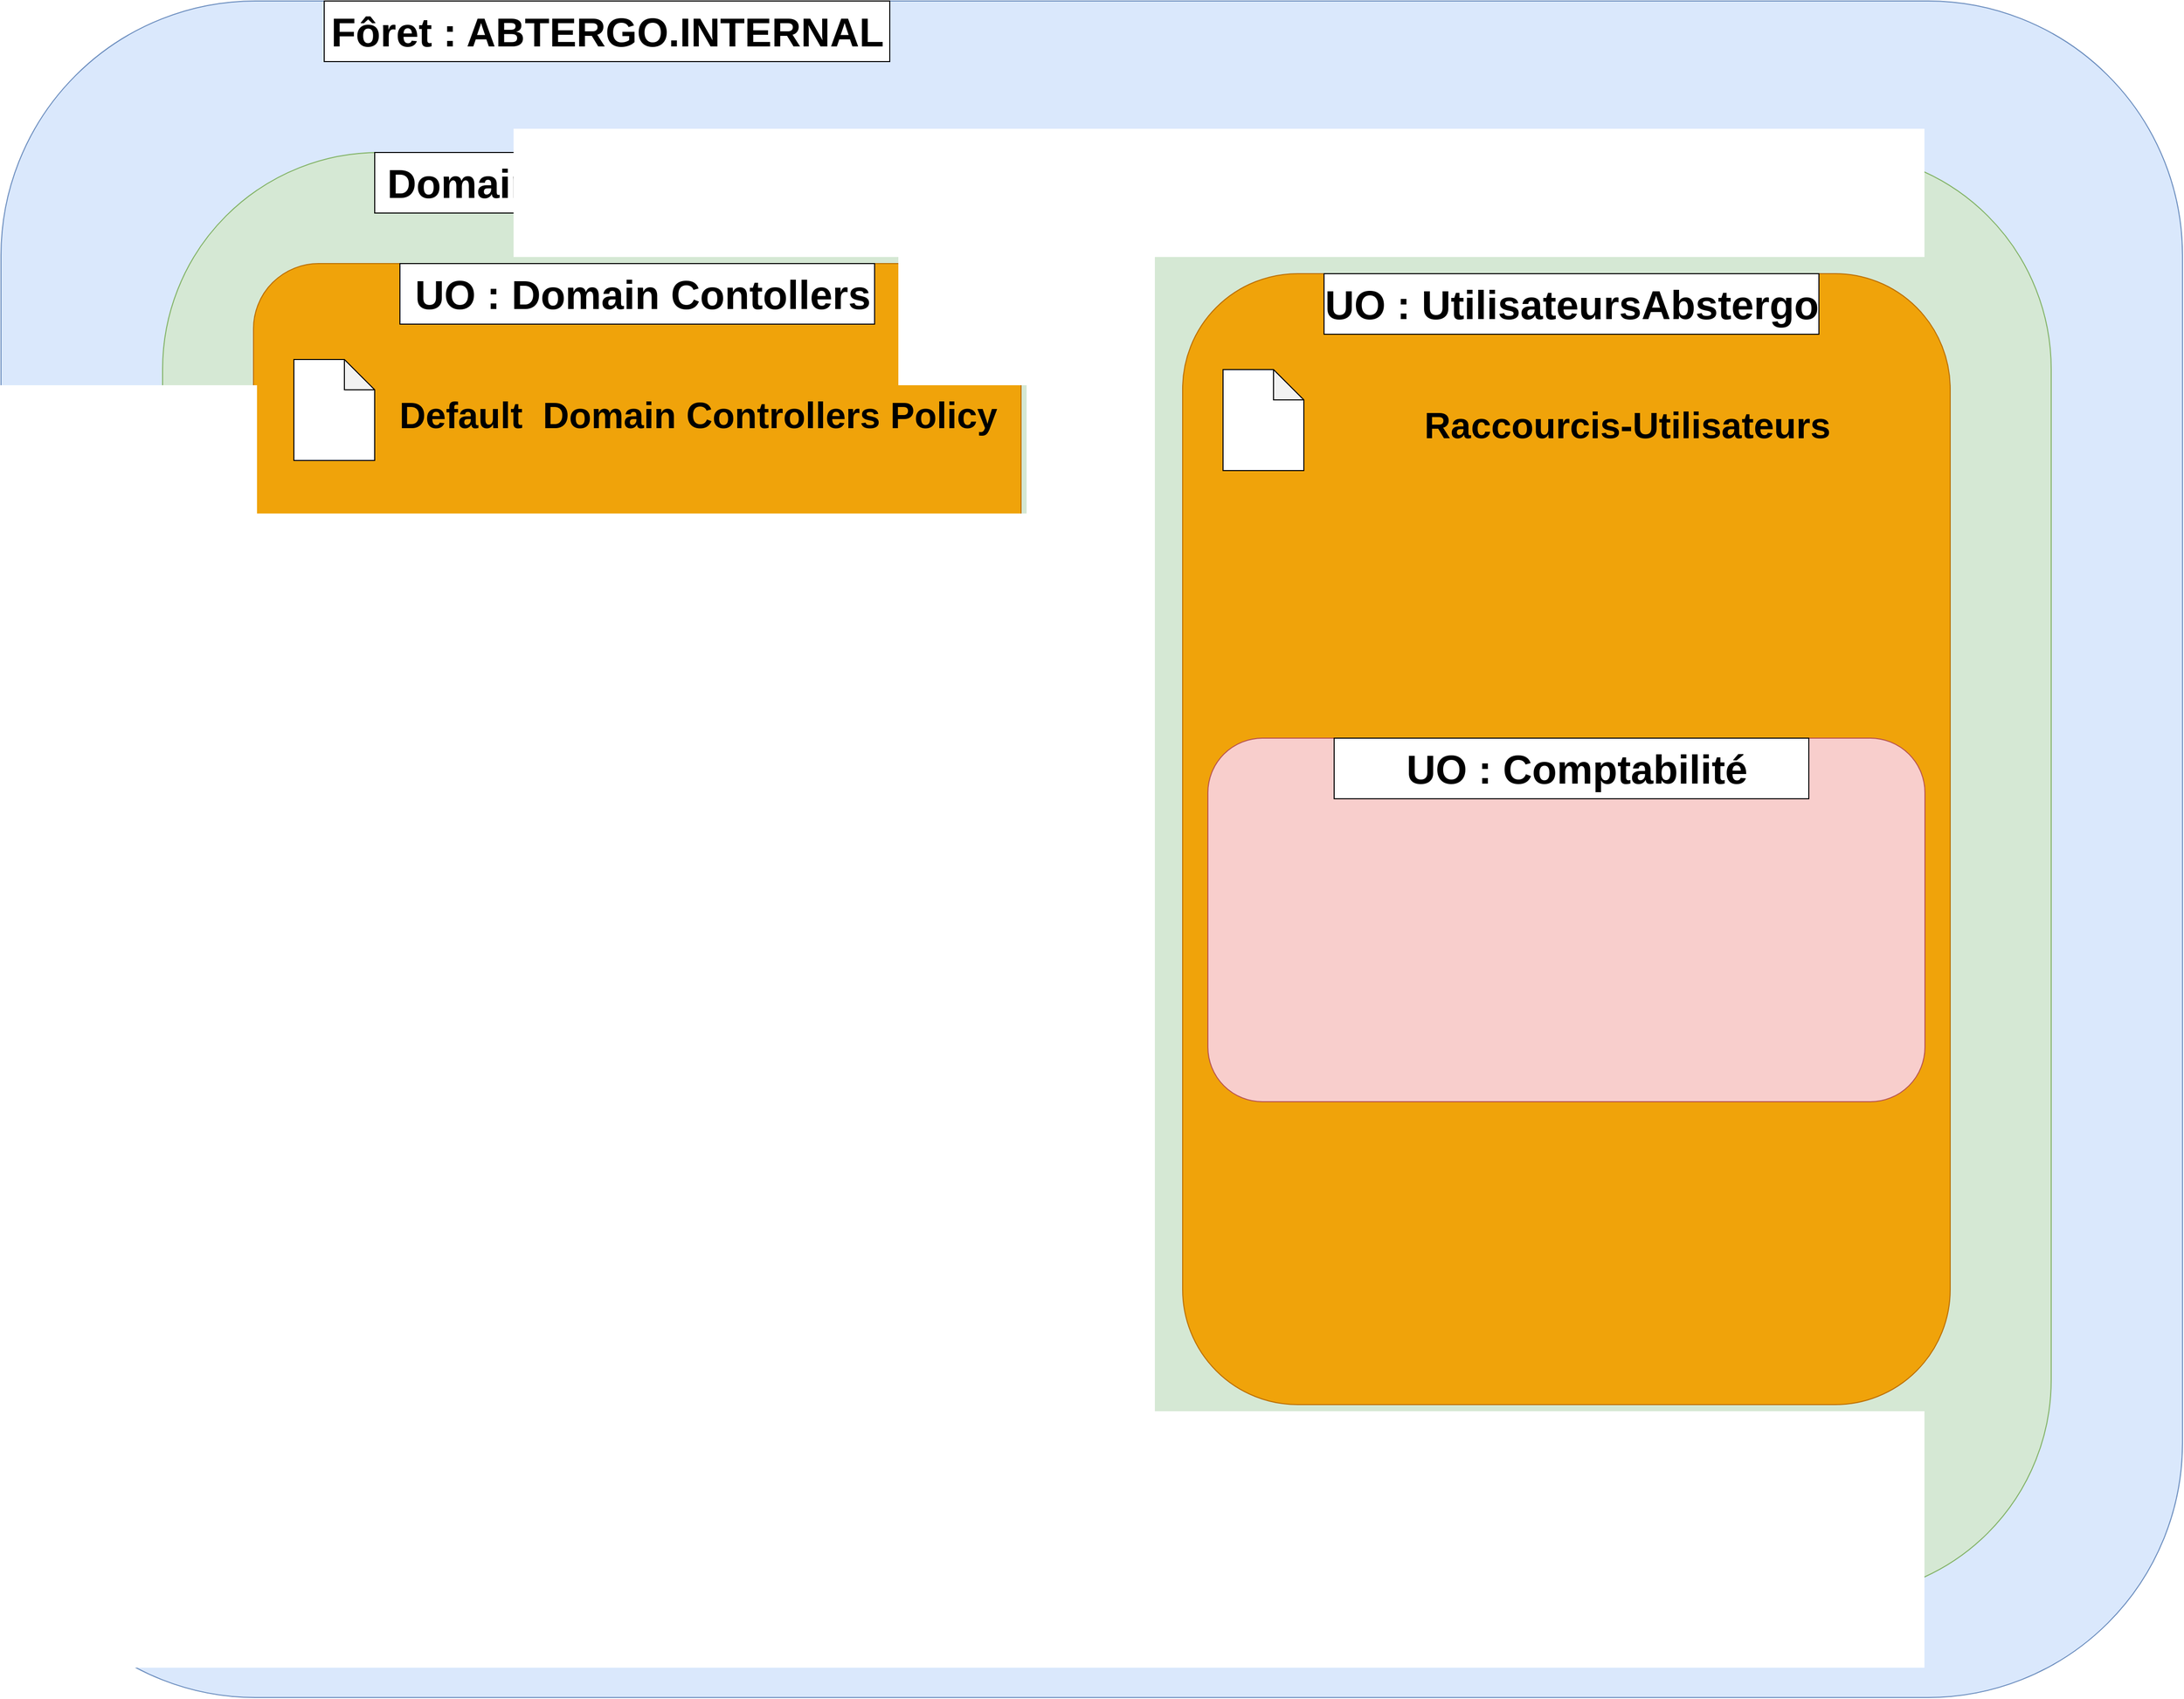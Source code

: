 <mxfile version="22.1.5" type="github">
  <diagram name="Page-1" id="c37626ed-c26b-45fb-9056-f9ebc6bb27b6">
    <mxGraphModel dx="1434" dy="750" grid="1" gridSize="10" guides="1" tooltips="1" connect="1" arrows="1" fold="1" page="1" pageScale="1" pageWidth="1100" pageHeight="850" background="none" math="0" shadow="0">
      <root>
        <mxCell id="0" />
        <mxCell id="1" parent="0" />
        <mxCell id="x7zYonf14OowoV8IFv3s-1" value="" style="rounded=1;whiteSpace=wrap;html=1;fillColor=#dae8fc;strokeColor=#6c8ebf;" vertex="1" parent="1">
          <mxGeometry x="30" y="20" width="2160" height="1680" as="geometry" />
        </mxCell>
        <mxCell id="x7zYonf14OowoV8IFv3s-14" value="" style="rounded=0;whiteSpace=wrap;html=1;" vertex="1" parent="1">
          <mxGeometry x="350" y="20" width="560" height="60" as="geometry" />
        </mxCell>
        <mxCell id="x7zYonf14OowoV8IFv3s-6" value="&lt;font style=&quot;font-size: 40px;&quot;&gt;Fôret : ABTERGO.INTERNAL&lt;/font&gt;" style="text;strokeColor=none;fillColor=none;html=1;fontSize=24;fontStyle=1;verticalAlign=middle;align=center;" vertex="1" parent="1">
          <mxGeometry x="400" y="30" width="460" height="40" as="geometry" />
        </mxCell>
        <mxCell id="x7zYonf14OowoV8IFv3s-15" value="" style="rounded=1;whiteSpace=wrap;html=1;fillColor=#d5e8d4;strokeColor=#82b366;" vertex="1" parent="1">
          <mxGeometry x="190" y="170" width="1870" height="1430" as="geometry" />
        </mxCell>
        <mxCell id="x7zYonf14OowoV8IFv3s-22" value="" style="rounded=0;whiteSpace=wrap;html=1;" vertex="1" parent="1">
          <mxGeometry x="400" y="170" width="640" height="60" as="geometry" />
        </mxCell>
        <mxCell id="x7zYonf14OowoV8IFv3s-21" value="&lt;font style=&quot;font-size: 40px;&quot;&gt;Domaine : ABTERGO.INTERNAL&lt;/font&gt;" style="text;strokeColor=none;fillColor=none;html=1;fontSize=24;fontStyle=1;verticalAlign=middle;align=center;" vertex="1" parent="1">
          <mxGeometry x="490" y="180" width="460" height="40" as="geometry" />
        </mxCell>
        <mxCell id="x7zYonf14OowoV8IFv3s-23" value="" style="rounded=1;whiteSpace=wrap;html=1;fillColor=#f0a30a;strokeColor=#BD7000;fontColor=#000000;" vertex="1" parent="1">
          <mxGeometry x="280" y="280" width="760" height="430" as="geometry" />
        </mxCell>
        <mxCell id="x7zYonf14OowoV8IFv3s-25" value="" style="rounded=0;whiteSpace=wrap;html=1;" vertex="1" parent="1">
          <mxGeometry x="425" y="280" width="470" height="60" as="geometry" />
        </mxCell>
        <mxCell id="x7zYonf14OowoV8IFv3s-24" value="&lt;font style=&quot;font-size: 40px;&quot;&gt;UO : Domain Contollers&lt;/font&gt;" style="text;strokeColor=none;fillColor=none;html=1;fontSize=24;fontStyle=1;verticalAlign=middle;align=center;" vertex="1" parent="1">
          <mxGeometry x="435" y="290" width="460" height="40" as="geometry" />
        </mxCell>
        <mxCell id="x7zYonf14OowoV8IFv3s-26" value="" style="shape=note;whiteSpace=wrap;html=1;backgroundOutline=1;darkOpacity=0.05;" vertex="1" parent="1">
          <mxGeometry x="320" y="375" width="80" height="100" as="geometry" />
        </mxCell>
        <mxCell id="x7zYonf14OowoV8IFv3s-27" value="&lt;font style=&quot;font-size: 36px;&quot;&gt;Default&amp;nbsp; Domain Controllers Policy&lt;/font&gt;" style="text;strokeColor=none;fillColor=none;html=1;fontSize=24;fontStyle=1;verticalAlign=middle;align=center;" vertex="1" parent="1">
          <mxGeometry x="670" y="410" width="100" height="40" as="geometry" />
        </mxCell>
        <mxCell id="x7zYonf14OowoV8IFv3s-28" value="" style="rounded=1;whiteSpace=wrap;html=1;fillColor=#f0a30a;strokeColor=#BD7000;fontColor=#000000;" vertex="1" parent="1">
          <mxGeometry x="1200" y="290" width="760" height="1120" as="geometry" />
        </mxCell>
        <mxCell id="x7zYonf14OowoV8IFv3s-29" value="" style="rounded=0;whiteSpace=wrap;html=1;" vertex="1" parent="1">
          <mxGeometry x="1340" y="290" width="490" height="60" as="geometry" />
        </mxCell>
        <mxCell id="x7zYonf14OowoV8IFv3s-30" value="&lt;font style=&quot;font-size: 40px;&quot;&gt;UO : UtilisateursAbstergo&lt;/font&gt;" style="text;strokeColor=none;fillColor=none;html=1;fontSize=24;fontStyle=1;verticalAlign=middle;align=center;" vertex="1" parent="1">
          <mxGeometry x="1355" y="300" width="460" height="40" as="geometry" />
        </mxCell>
        <mxCell id="x7zYonf14OowoV8IFv3s-31" value="" style="shape=note;whiteSpace=wrap;html=1;backgroundOutline=1;darkOpacity=0.05;" vertex="1" parent="1">
          <mxGeometry x="1240" y="385" width="80" height="100" as="geometry" />
        </mxCell>
        <mxCell id="x7zYonf14OowoV8IFv3s-32" value="&lt;font style=&quot;font-size: 36px;&quot;&gt;Raccourcis-Utilisateurs&lt;/font&gt;" style="text;strokeColor=none;fillColor=none;html=1;fontSize=24;fontStyle=1;verticalAlign=middle;align=center;" vertex="1" parent="1">
          <mxGeometry x="1590" y="420" width="100" height="40" as="geometry" />
        </mxCell>
        <mxCell id="x7zYonf14OowoV8IFv3s-33" value="" style="rounded=1;whiteSpace=wrap;html=1;fillColor=#f8cecc;strokeColor=#b85450;" vertex="1" parent="1">
          <mxGeometry x="1225" y="750" width="710" height="360" as="geometry" />
        </mxCell>
        <mxCell id="x7zYonf14OowoV8IFv3s-34" value="" style="rounded=0;whiteSpace=wrap;html=1;" vertex="1" parent="1">
          <mxGeometry x="1350" y="750" width="470" height="60" as="geometry" />
        </mxCell>
        <mxCell id="x7zYonf14OowoV8IFv3s-35" value="&lt;font style=&quot;font-size: 40px;&quot;&gt;UO : Comptabilité&lt;/font&gt;" style="text;strokeColor=none;fillColor=none;html=1;fontSize=24;fontStyle=1;verticalAlign=middle;align=center;" vertex="1" parent="1">
          <mxGeometry x="1360" y="760" width="460" height="40" as="geometry" />
        </mxCell>
      </root>
    </mxGraphModel>
  </diagram>
</mxfile>
